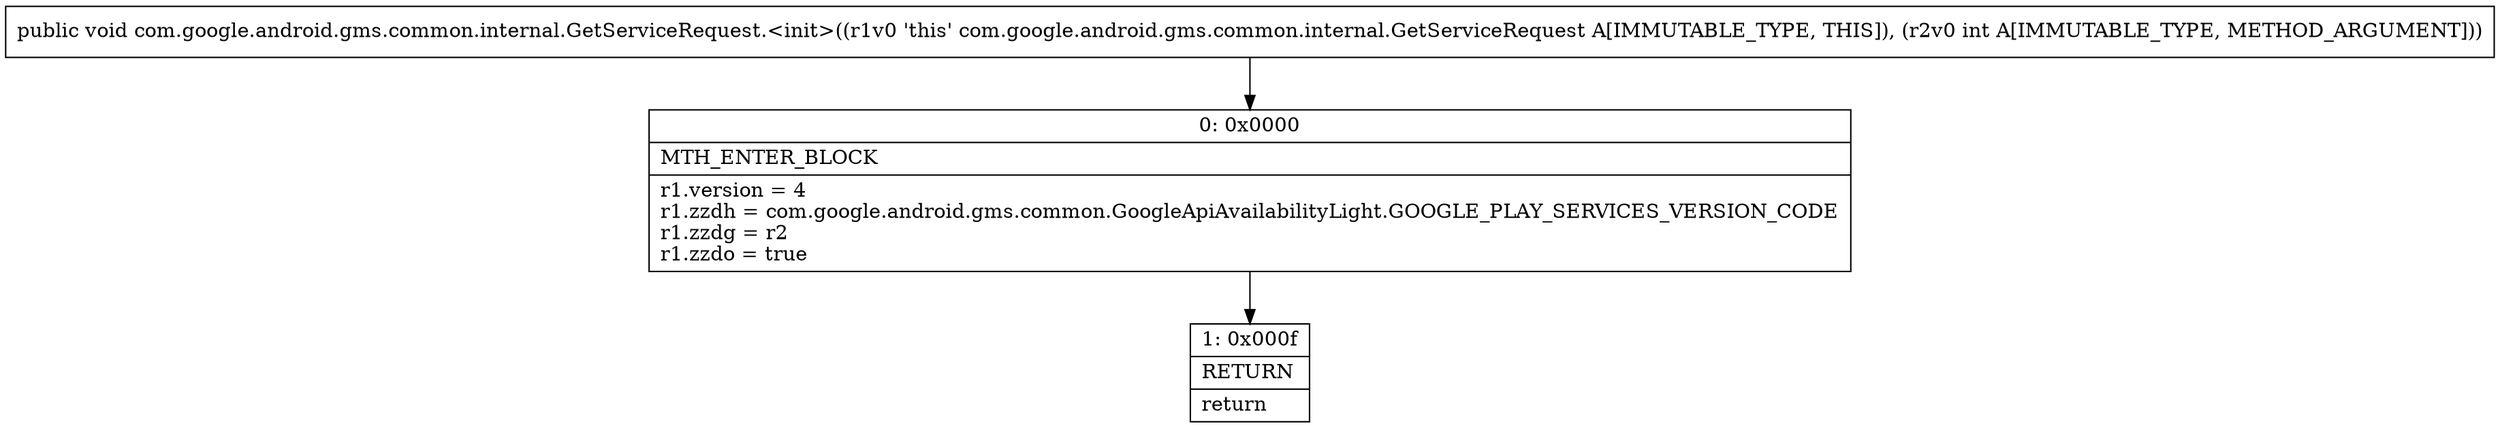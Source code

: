 digraph "CFG forcom.google.android.gms.common.internal.GetServiceRequest.\<init\>(I)V" {
Node_0 [shape=record,label="{0\:\ 0x0000|MTH_ENTER_BLOCK\l|r1.version = 4\lr1.zzdh = com.google.android.gms.common.GoogleApiAvailabilityLight.GOOGLE_PLAY_SERVICES_VERSION_CODE\lr1.zzdg = r2\lr1.zzdo = true\l}"];
Node_1 [shape=record,label="{1\:\ 0x000f|RETURN\l|return\l}"];
MethodNode[shape=record,label="{public void com.google.android.gms.common.internal.GetServiceRequest.\<init\>((r1v0 'this' com.google.android.gms.common.internal.GetServiceRequest A[IMMUTABLE_TYPE, THIS]), (r2v0 int A[IMMUTABLE_TYPE, METHOD_ARGUMENT])) }"];
MethodNode -> Node_0;
Node_0 -> Node_1;
}

